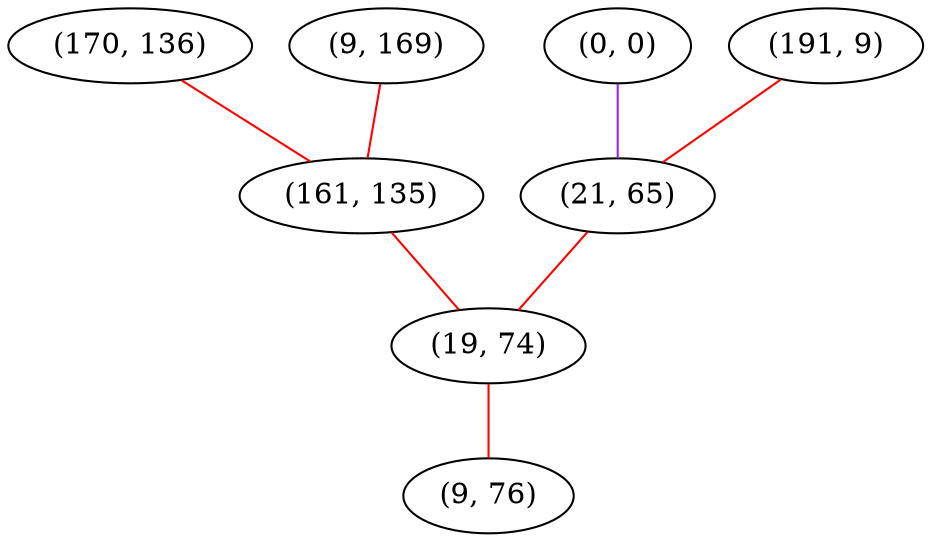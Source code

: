 graph "" {
"(170, 136)";
"(0, 0)";
"(191, 9)";
"(21, 65)";
"(9, 169)";
"(161, 135)";
"(19, 74)";
"(9, 76)";
"(170, 136)" -- "(161, 135)"  [color=red, key=0, weight=1];
"(0, 0)" -- "(21, 65)"  [color=purple, key=0, weight=4];
"(191, 9)" -- "(21, 65)"  [color=red, key=0, weight=1];
"(21, 65)" -- "(19, 74)"  [color=red, key=0, weight=1];
"(9, 169)" -- "(161, 135)"  [color=red, key=0, weight=1];
"(161, 135)" -- "(19, 74)"  [color=red, key=0, weight=1];
"(19, 74)" -- "(9, 76)"  [color=red, key=0, weight=1];
}
